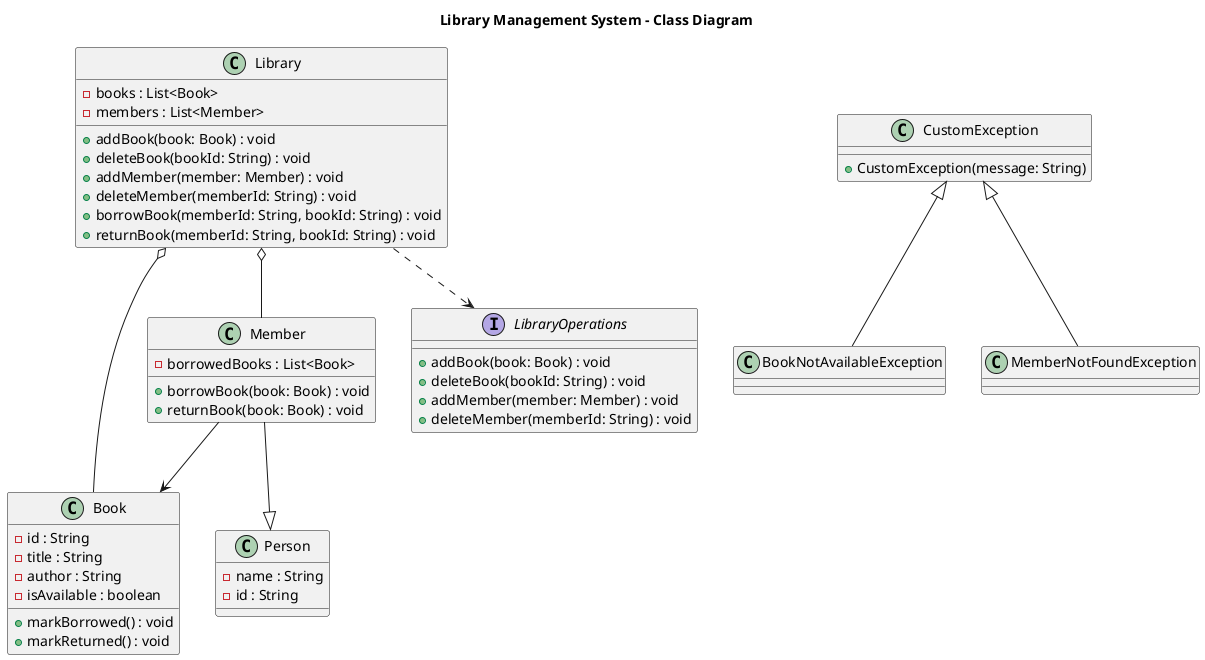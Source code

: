 @startuml
title Library Management System - Class Diagram

class Library {
    - books : List<Book>
    - members : List<Member>
    + addBook(book: Book) : void
    + deleteBook(bookId: String) : void
    + addMember(member: Member) : void
    + deleteMember(memberId: String) : void
    + borrowBook(memberId: String, bookId: String) : void
    + returnBook(memberId: String, bookId: String) : void
}

class Book {
    - id : String
    - title : String
    - author : String
    - isAvailable : boolean
    + markBorrowed() : void
    + markReturned() : void
}

class Person {
    - name : String
    - id : String
}

class Member {
    - borrowedBooks : List<Book>
    + borrowBook(book: Book) : void
    + returnBook(book: Book) : void
}

class LibraryOperations {
    + addBook(book: Book) : void
    + deleteBook(bookId: String) : void
    + addMember(member: Member) : void
    + deleteMember(memberId: String) : void
}

class CustomException {
    + CustomException(message: String)
}

interface LibraryOperations

Library o-- Book
Library o-- Member
Library ..> LibraryOperations
Member --> Book
Member --|> Person
CustomException <|-- BookNotAvailableException
CustomException <|-- MemberNotFoundException

@enduml


